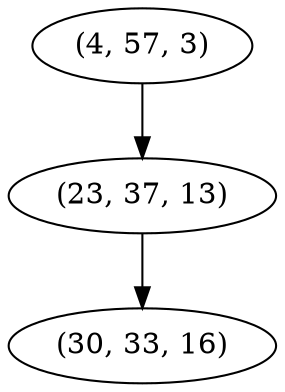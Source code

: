 digraph tree {
    "(4, 57, 3)";
    "(23, 37, 13)";
    "(30, 33, 16)";
    "(4, 57, 3)" -> "(23, 37, 13)";
    "(23, 37, 13)" -> "(30, 33, 16)";
}
